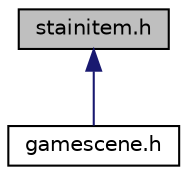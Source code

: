 digraph "stainitem.h"
{
  edge [fontname="Helvetica",fontsize="10",labelfontname="Helvetica",labelfontsize="10"];
  node [fontname="Helvetica",fontsize="10",shape=record];
  Node3 [label="stainitem.h",height=0.2,width=0.4,color="black", fillcolor="grey75", style="filled", fontcolor="black"];
  Node3 -> Node4 [dir="back",color="midnightblue",fontsize="10",style="solid",fontname="Helvetica"];
  Node4 [label="gamescene.h",height=0.2,width=0.4,color="black", fillcolor="white", style="filled",URL="$gamescene_8h.html",tooltip="GameScene::GameScene, constructor calls the functions. "];
}
